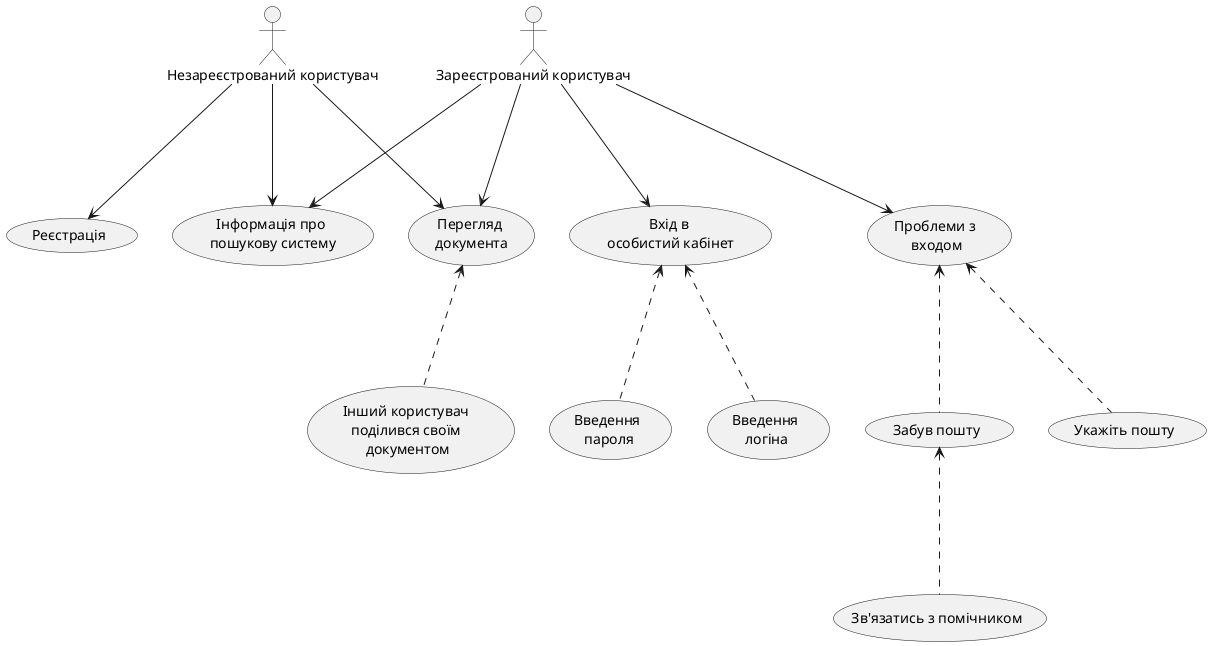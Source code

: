 @startuml
:Незареєстрований користувач: as user1
:Зареєстрований користувач: as user2


user1--->(Реєстрація)
user1--->(Інформація про \nпошукову систему)
user1--->(Перегляд \nдокумента)

user2--->(Інформація про \nпошукову систему)
user2--->(Перегляд \nдокумента)
user2--->(Проблеми з \nвходом)
user2--->(Вхід в \nособистий кабінет)

(Перегляд \nдокумента)<...(Інший користувач \nподілився своїм \nдокументом)

(Вхід в \nособистий кабінет)<...(Введення \nпароля)
(Вхід в \nособистий кабінет)<...(Введення \nлогіна)

(Проблеми з \nвходом)<...(Укажіть пошту)
(Проблеми з \nвходом)<...(Забув пошту)
(Забув пошту)<...(Зв'язатись з помічником)
@endum
